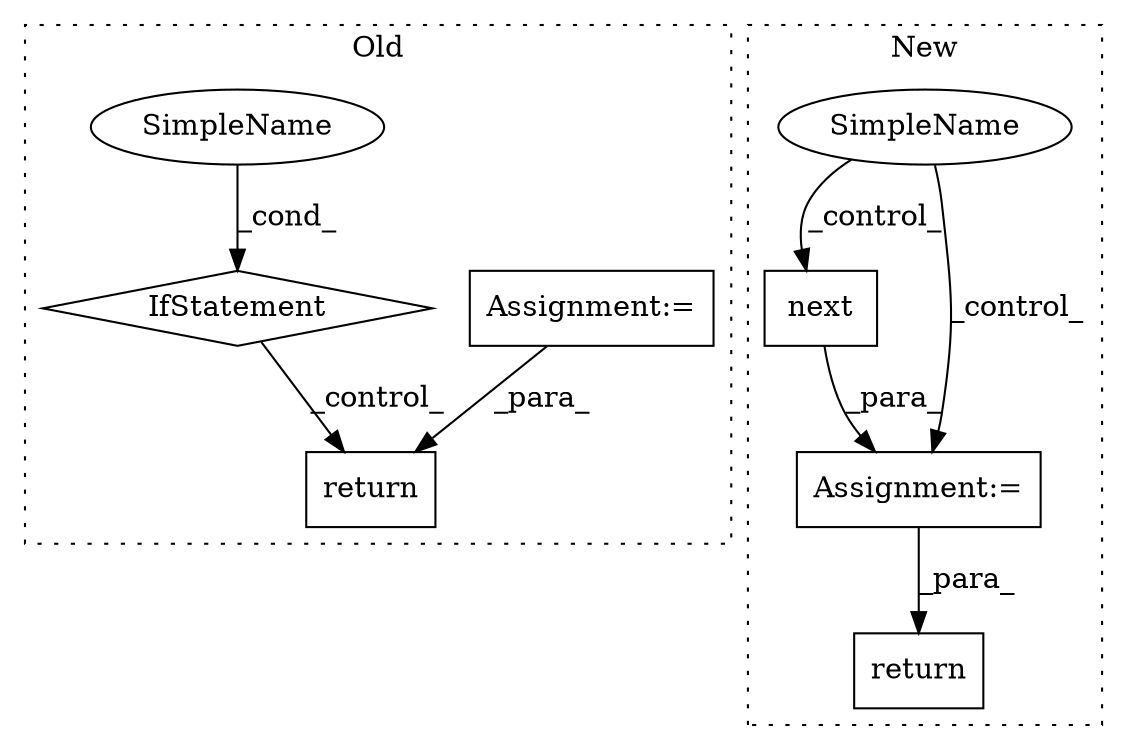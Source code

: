 digraph G {
subgraph cluster0 {
1 [label="return" a="41" s="5165" l="7" shape="box"];
4 [label="Assignment:=" a="7" s="4938" l="1" shape="box"];
7 [label="IfStatement" a="25" s="5148,5155" l="4,2" shape="diamond"];
8 [label="SimpleName" a="42" s="5152" l="3" shape="ellipse"];
label = "Old";
style="dotted";
}
subgraph cluster1 {
2 [label="next" a="32" s="2631,2637" l="5,1" shape="box"];
3 [label="return" a="41" s="2671" l="7" shape="box"];
5 [label="Assignment:=" a="7" s="2591" l="2" shape="box"];
6 [label="SimpleName" a="42" s="2536" l="1" shape="ellipse"];
label = "New";
style="dotted";
}
2 -> 5 [label="_para_"];
4 -> 1 [label="_para_"];
5 -> 3 [label="_para_"];
6 -> 2 [label="_control_"];
6 -> 5 [label="_control_"];
7 -> 1 [label="_control_"];
8 -> 7 [label="_cond_"];
}